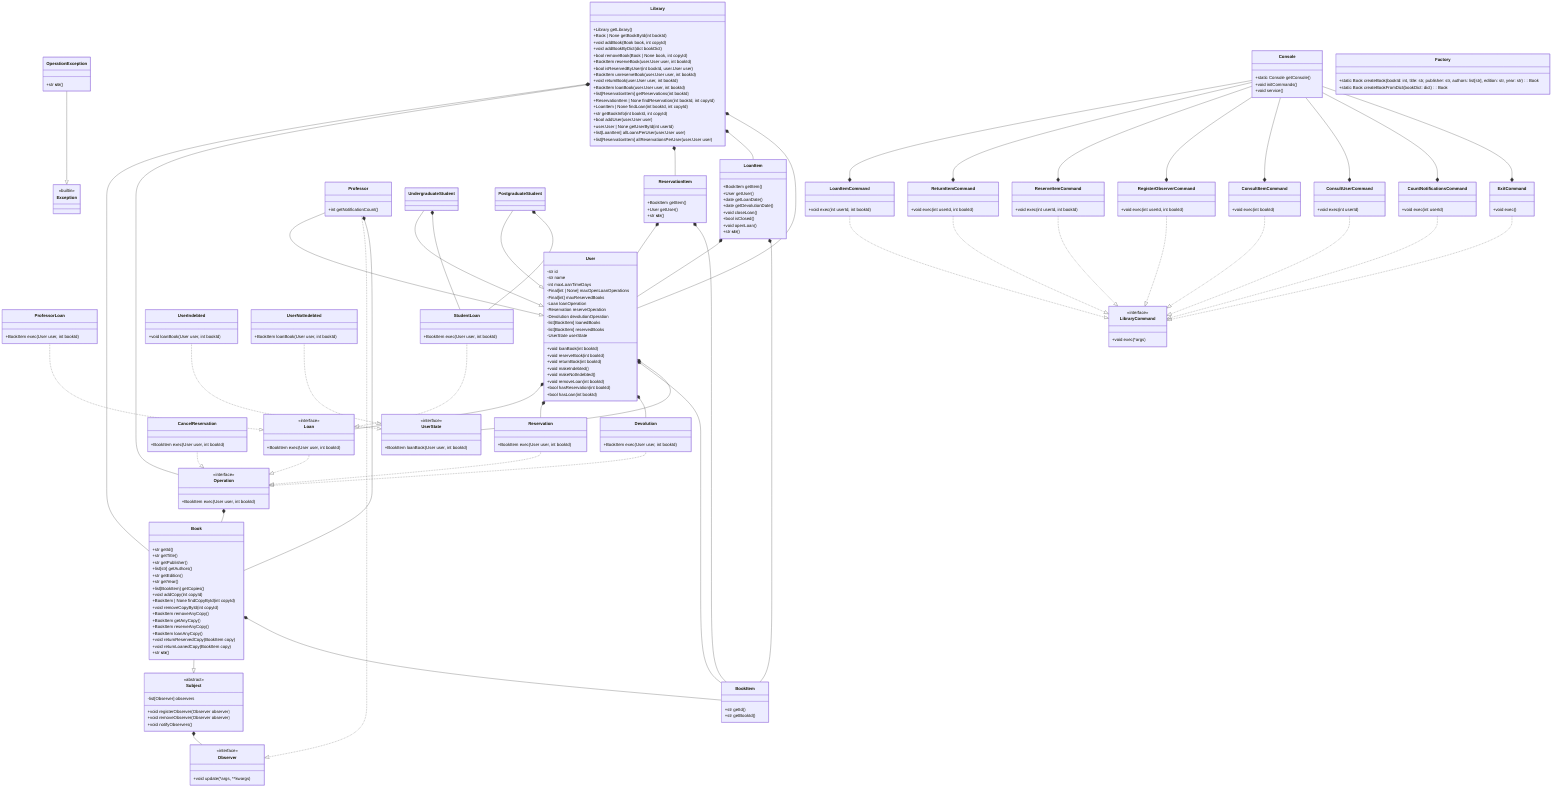 classDiagram
    class Book {
        +str getId()
        +str getTitle()
        +str getPublisher()
        +list[str] getAuthors()
        +str getEdition()
        +str getYear()
        +list[BookItem] getCopies()
        +void addCopy(int copyId)
        +BookItem | None findCopyById(int copyId)
        +void removeCopyById(int copyId)
        +BookItem removeAnyCopy()
        +BookItem getAnyCopy()
        +BookItem reserveAnyCopy()
        +BookItem loanAnyCopy()
        +void returnReservedCopy(BookItem copy)
        +void returnLoanedCopy(BookItem copy)
        +str __str__()
    }

    class BookItem {
        +str getId()
        +str getBookId()
    }

    class Library {
        +Library getLibrary()
        +Book | None getBookById(int bookId)
        +void addBook(Book book, int copyId)
        +void addBookByDict(dict bookDict)
        +bool removeBook(Book | None book, int copyId)
        +BookItem reserveBook(user.User user, int bookId)
        +bool isReservedByUser(int bookId, user.User user)
        +BookItem unreserveBook(user.User user, int bookId)
        +void returnBook(user.User user, int bookId)
        +BookItem loanBook(user.User user, int bookId)
        +list[ReservationItem] getReservations(int bookId)
        +ReservationItem | None findReservation(int bookId, int copyId)
        +LoanItem | None findLoan(int bookId, int copyId)
        +str getBookInfo(int bookId, int copyId)
        +bool addUser(user.User user)
        +user.User | None getUserById(int userId)
        +list[LoanItem] allLoansPerUser(user.User user)
        +list[ReservationItem] allReservationsPerUser(user.User user)
    }

    class LoanItem {
        +BookItem getItem()
        +User getUser()
        +date getLoanDate()
        +date getDevolutionDate()
        +void closeLoan()
        +bool isClosed()
        +void openLoan()
        +str __str__()
    }

    class ReservationItem {
        +BookItem getItem()
        +User getUser()
        +str __str__()
    }
    
    class Observer {
        <<interface>>
        +void update(*args, **kwargs)
    }

    class Subject {
        <<abstract>>
        -list[Observer] observers

        +void registerObserver(Observer observer)
        +void removeObserver(Observer observer)
        +void notifyObservers()
    }

    class Operation {
        <<interface>>
        +BookItem exec(User user, int bookId)
    }

    class Reservation {
        +BookItem exec(User user, int bookId)
    }

    class Devolution {
        +BookItem exec(User user, int bookId)
    }

    class CancelReservation {
        +BookItem exec(User user, int bookId)
    }

    class Loan {
        <<interface>>
        +BookItem exec(User user, int bookId)
    }

    class ProfessorLoan {
        +BookItem exec(User user, int bookId)
    }

    class StudentLoan {
        +BookItem exec(User user, int bookId)
    }

    class Exception {
        <<builtin>>
    }

    class OperationException {
        +str __str__()
    }
    OperationException --|> Exception

    Reservation ..|> Operation
    Devolution ..|> Operation
    CancelReservation ..|> Operation
    Loan ..|> Operation
    ProfessorLoan ..|> Loan
    StudentLoan ..|> Loan
    
    Book --|> Subject
    Book *-- BookItem

    Library *-- Book
    Library *-- Operation
    Library *-- ReservationItem
    Library *-- LoanItem
    Library *-- User

    LoanItem *-- User
    LoanItem *-- BookItem

    ReservationItem *-- User
    ReservationItem *-- BookItem

    Subject *-- Observer

    Operation *-- Book

    %% User section
    class User {
        -str id
        -str name
        -int maxLoanTimeDays
        -Final[int | None] maxOpenLoanOperations
        -Final[int] maxReservedBooks
        -Loan loanOperation
        -Reservation reserveOperation
        -Devolution devolutionOperation
        -list[BookItem] loanedBooks
        -list[BookItem] reservedBooks
        -UserState userState

        +void loanBook(int bookId)
        +void reserveBook(int bookId)
        +void returnBook(int bookId)
        +void makeIndebted()
        +void makeNotIndebted()
        +void removeLoan(int bookId)
        +bool hasReservation(int bookId)
        +bool hasLoan(int bookId)
    }

    class Professor {
        +int getNotificationCount()
    }

    class UndergraduateStudent {
    }

    class PostgraduateStudent {
    }

    UndergraduateStudent --|> User
    UndergraduateStudent *-- StudentLoan
    PostgraduateStudent --|> User
    PostgraduateStudent *-- StudentLoan

    Professor --|> User
    Professor ..|> Observer
    Professor *-- Book

    User *-- Loan
    User *-- Reservation
    User *-- Devolution
    User *-- BookItem

    %% "State" design pattern
    User *-- UserState

    class UserState {
        <<interface>>
        +BookItem loanBook(User user, int bookId)
    }

    class UserIndebted {
        +void loanBook(User user, int bookId)
    }

    class UserNotIndebted {
        +BookItem loanBook(User user, int bookId)
    }

    UserIndebted ..|> UserState
    UserNotIndebted ..|> UserState

    %% Console

    class LibraryCommand {
        <<interface>>
        +void exec(*args)
    }

    class ConsultItemCommand {
        +void exec(int bookId)
    }

    class ConsultUserCommand {
        +void exec(int userId)
    }

    class CountNotificationsCommand {
        +void exec(int userId)
    }

    class ExitCommand {
        +void exec()
    }

    class LoanItemCommand {
        +void exec(int userId, int bookId)
    }
    
    class RegisterObserverCommand {
        +void exec(int userId, int bookId)
    }

    class ReserveItemCommand {
        +void exec(int userId, int bookId)
    }

    class ReturnItemCommand {
        +void exec(int userId, int bookId)
    }

    ConsultItemCommand ..|> LibraryCommand
    ConsultUserCommand ..|> LibraryCommand
    CountNotificationsCommand ..|> LibraryCommand
    ExitCommand ..|> LibraryCommand
    LoanItemCommand ..|> LibraryCommand
    RegisterObserverCommand ..|> LibraryCommand
    ReserveItemCommand ..|> LibraryCommand
    ReturnItemCommand ..|> LibraryCommand

    class Console {
        +static Console getConsole()
        +void initCommands()
        +void service()
    }
    
    Console --* LoanItemCommand
    Console --* ReturnItemCommand
    Console --* ReserveItemCommand
    Console --* RegisterObserverCommand
    Console --* ConsultItemCommand
    Console --* ConsultUserCommand
    Console --* CountNotificationsCommand
    Console --* ExitCommand

    class Factory {
        +static Book createBook(bookId: int, title: str, publisher: str, authors: list[str], edition: str, year: str) : Book
        +static Book createBookFromDict(bookDict: dict) : Book
    }